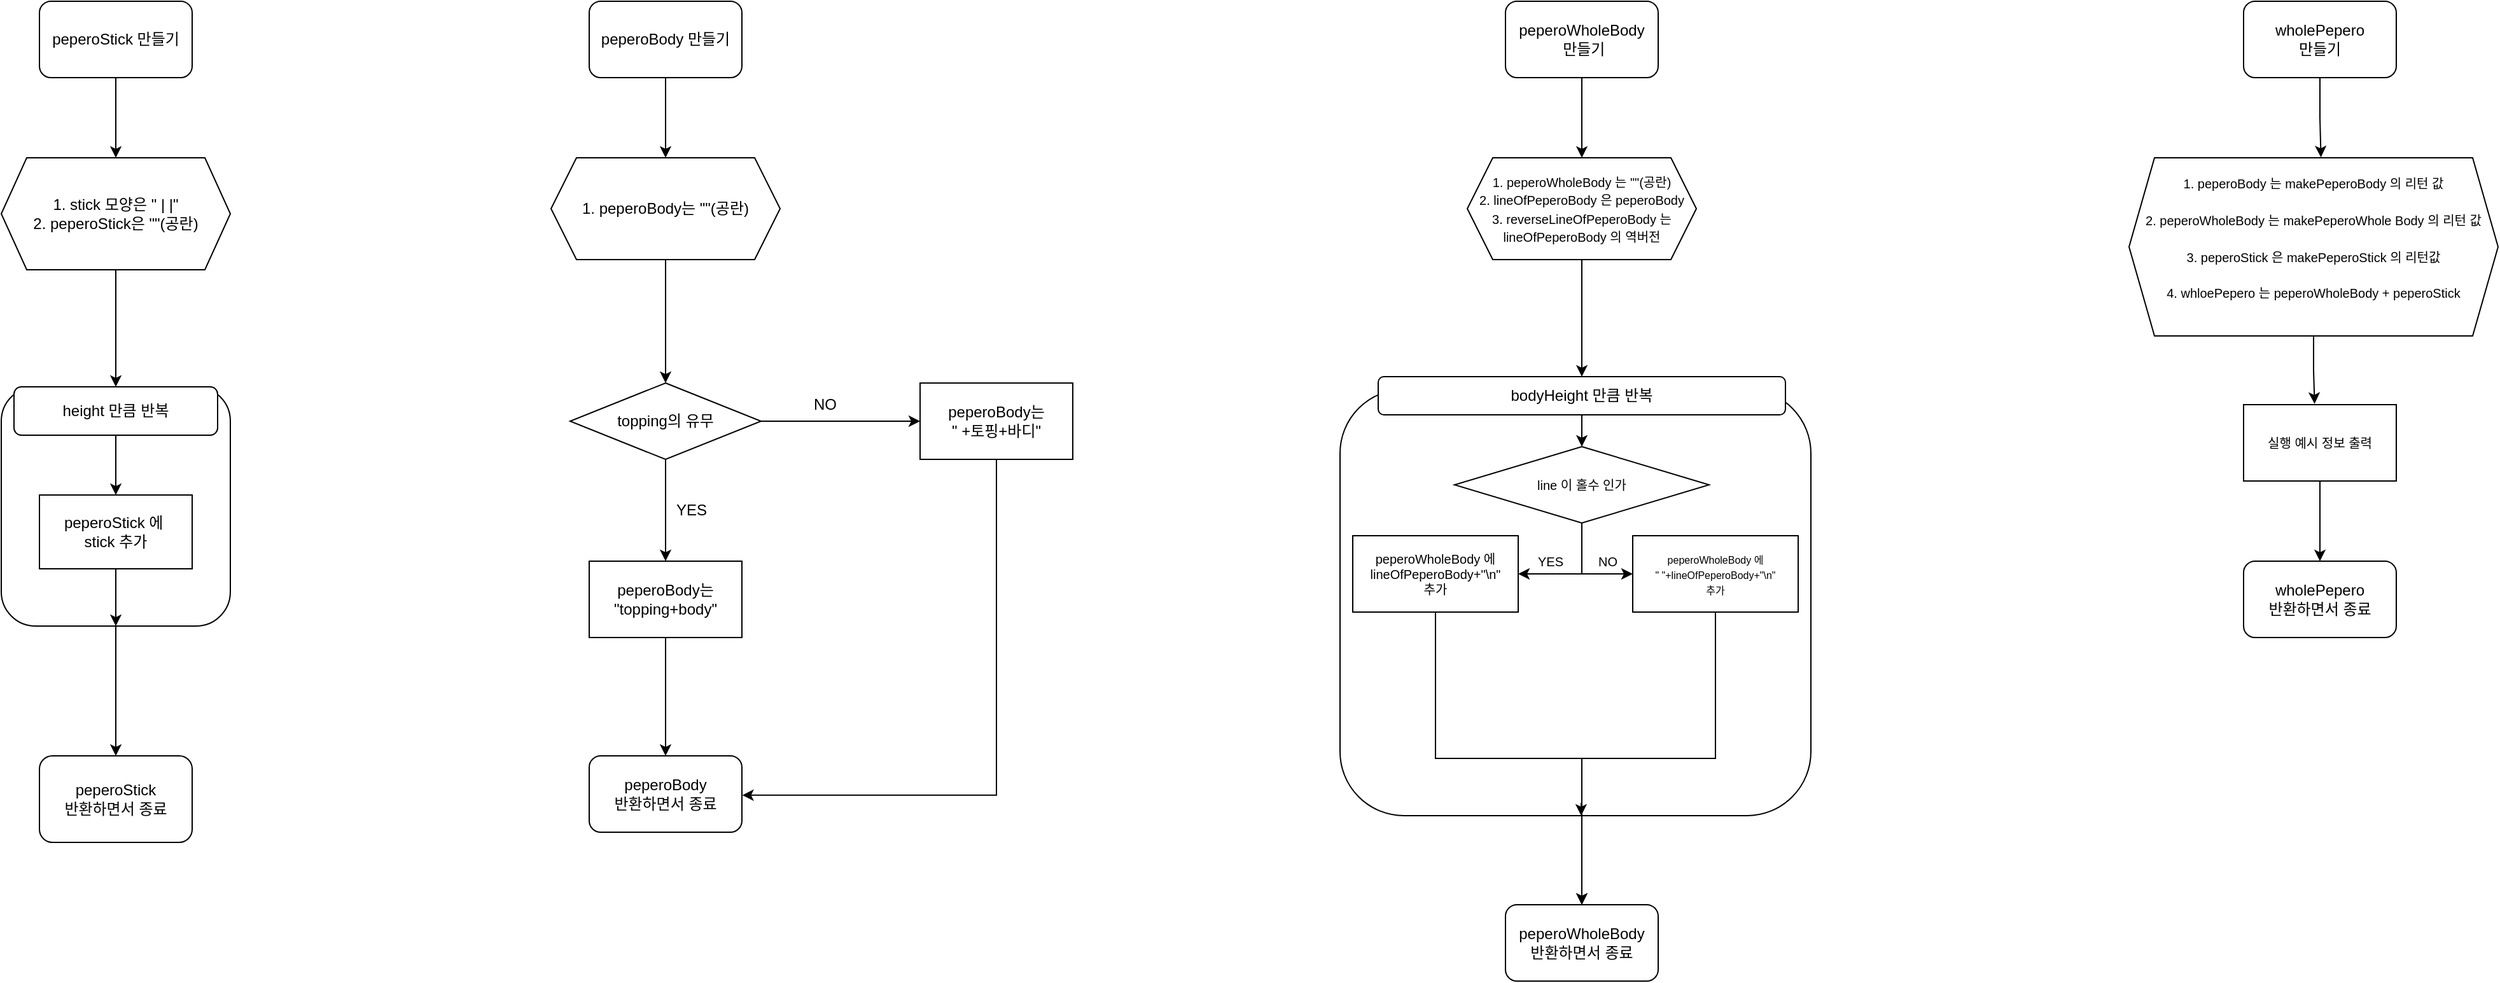 <mxfile version="17.4.3" type="device"><diagram id="SMcwmhi14m_V6YM6Rmtc" name="Page-1"><mxGraphModel dx="2965" dy="1878" grid="1" gridSize="10" guides="1" tooltips="1" connect="1" arrows="1" fold="1" page="1" pageScale="1" pageWidth="2336" pageHeight="1654" math="0" shadow="0"><root><mxCell id="0"/><mxCell id="1" parent="0"/><mxCell id="WU7419WbCVbVdiPXtp19-17" style="edgeStyle=orthogonalEdgeStyle;rounded=0;orthogonalLoop=1;jettySize=auto;html=1;entryX=0.5;entryY=0;entryDx=0;entryDy=0;" edge="1" parent="1" source="WU7419WbCVbVdiPXtp19-1" target="WU7419WbCVbVdiPXtp19-5"><mxGeometry relative="1" as="geometry"/></mxCell><mxCell id="WU7419WbCVbVdiPXtp19-1" value="peperoStick 만들기" style="rounded=1;whiteSpace=wrap;html=1;" vertex="1" parent="1"><mxGeometry x="188" y="550" width="120" height="60" as="geometry"/></mxCell><mxCell id="WU7419WbCVbVdiPXtp19-28" style="edgeStyle=orthogonalEdgeStyle;rounded=0;orthogonalLoop=1;jettySize=auto;html=1;entryX=0.5;entryY=0;entryDx=0;entryDy=0;" edge="1" parent="1" source="WU7419WbCVbVdiPXtp19-2" target="WU7419WbCVbVdiPXtp19-20"><mxGeometry relative="1" as="geometry"/></mxCell><mxCell id="WU7419WbCVbVdiPXtp19-2" value="peperoBody 만들기" style="rounded=1;whiteSpace=wrap;html=1;" vertex="1" parent="1"><mxGeometry x="620" y="550" width="120" height="60" as="geometry"/></mxCell><mxCell id="WU7419WbCVbVdiPXtp19-55" style="edgeStyle=orthogonalEdgeStyle;rounded=0;orthogonalLoop=1;jettySize=auto;html=1;entryX=0.5;entryY=0;entryDx=0;entryDy=0;fontSize=8;" edge="1" parent="1" source="WU7419WbCVbVdiPXtp19-3" target="WU7419WbCVbVdiPXtp19-33"><mxGeometry relative="1" as="geometry"/></mxCell><mxCell id="WU7419WbCVbVdiPXtp19-3" value="peperoWholeBody&lt;br&gt;&amp;nbsp;만들기" style="rounded=1;whiteSpace=wrap;html=1;" vertex="1" parent="1"><mxGeometry x="1340" y="550" width="120" height="60" as="geometry"/></mxCell><mxCell id="WU7419WbCVbVdiPXtp19-18" style="edgeStyle=orthogonalEdgeStyle;rounded=0;orthogonalLoop=1;jettySize=auto;html=1;entryX=0.5;entryY=0;entryDx=0;entryDy=0;" edge="1" parent="1" source="WU7419WbCVbVdiPXtp19-5" target="WU7419WbCVbVdiPXtp19-7"><mxGeometry relative="1" as="geometry"/></mxCell><mxCell id="WU7419WbCVbVdiPXtp19-5" value="1. stick 모양은 &quot; | |&quot;&lt;br&gt;2. peperoStick은 &quot;&quot;(공란)" style="shape=hexagon;perimeter=hexagonPerimeter2;whiteSpace=wrap;html=1;fixedSize=1;" vertex="1" parent="1"><mxGeometry x="158" y="673" width="180" height="88" as="geometry"/></mxCell><mxCell id="WU7419WbCVbVdiPXtp19-69" style="edgeStyle=orthogonalEdgeStyle;rounded=0;orthogonalLoop=1;jettySize=auto;html=1;entryX=0.5;entryY=0;entryDx=0;entryDy=0;fontSize=10;" edge="1" parent="1" source="WU7419WbCVbVdiPXtp19-6" target="WU7419WbCVbVdiPXtp19-11"><mxGeometry relative="1" as="geometry"/></mxCell><mxCell id="WU7419WbCVbVdiPXtp19-6" value="" style="rounded=1;whiteSpace=wrap;html=1;" vertex="1" parent="1"><mxGeometry x="158" y="853" width="180" height="188" as="geometry"/></mxCell><mxCell id="WU7419WbCVbVdiPXtp19-65" style="edgeStyle=orthogonalEdgeStyle;rounded=0;orthogonalLoop=1;jettySize=auto;html=1;entryX=0.5;entryY=0;entryDx=0;entryDy=0;fontSize=10;" edge="1" parent="1" source="WU7419WbCVbVdiPXtp19-7" target="WU7419WbCVbVdiPXtp19-8"><mxGeometry relative="1" as="geometry"/></mxCell><mxCell id="WU7419WbCVbVdiPXtp19-7" value="height 만큼 반복" style="rounded=1;whiteSpace=wrap;html=1;" vertex="1" parent="1"><mxGeometry x="168" y="853" width="160" height="38" as="geometry"/></mxCell><mxCell id="WU7419WbCVbVdiPXtp19-68" style="edgeStyle=orthogonalEdgeStyle;rounded=0;orthogonalLoop=1;jettySize=auto;html=1;entryX=0.5;entryY=1;entryDx=0;entryDy=0;fontSize=10;" edge="1" parent="1" source="WU7419WbCVbVdiPXtp19-8" target="WU7419WbCVbVdiPXtp19-6"><mxGeometry relative="1" as="geometry"><Array as="points"><mxPoint x="248" y="1040"/><mxPoint x="248" y="1040"/></Array></mxGeometry></mxCell><mxCell id="WU7419WbCVbVdiPXtp19-8" value="peperoStick 에&amp;nbsp;&lt;br&gt;stick 추가" style="rounded=0;whiteSpace=wrap;html=1;" vertex="1" parent="1"><mxGeometry x="188" y="938" width="120" height="58" as="geometry"/></mxCell><mxCell id="WU7419WbCVbVdiPXtp19-11" value="peperoStick&lt;br&gt;반환하면서 종료" style="rounded=1;whiteSpace=wrap;html=1;" vertex="1" parent="1"><mxGeometry x="188" y="1143" width="120" height="68" as="geometry"/></mxCell><mxCell id="WU7419WbCVbVdiPXtp19-29" style="edgeStyle=orthogonalEdgeStyle;rounded=0;orthogonalLoop=1;jettySize=auto;html=1;entryX=0.5;entryY=0;entryDx=0;entryDy=0;" edge="1" parent="1" target="WU7419WbCVbVdiPXtp19-21"><mxGeometry relative="1" as="geometry"><mxPoint x="680" y="853" as="sourcePoint"/></mxGeometry></mxCell><mxCell id="WU7419WbCVbVdiPXtp19-70" style="edgeStyle=orthogonalEdgeStyle;rounded=0;orthogonalLoop=1;jettySize=auto;html=1;entryX=0.5;entryY=0;entryDx=0;entryDy=0;fontSize=10;" edge="1" parent="1" source="WU7419WbCVbVdiPXtp19-20" target="WU7419WbCVbVdiPXtp19-21"><mxGeometry relative="1" as="geometry"/></mxCell><mxCell id="WU7419WbCVbVdiPXtp19-20" value="1. peperoBody는 &quot;&quot;(공란)" style="shape=hexagon;perimeter=hexagonPerimeter2;whiteSpace=wrap;html=1;fixedSize=1;" vertex="1" parent="1"><mxGeometry x="590" y="673" width="180" height="80" as="geometry"/></mxCell><mxCell id="WU7419WbCVbVdiPXtp19-24" style="edgeStyle=orthogonalEdgeStyle;rounded=0;orthogonalLoop=1;jettySize=auto;html=1;" edge="1" parent="1" source="WU7419WbCVbVdiPXtp19-21" target="WU7419WbCVbVdiPXtp19-23"><mxGeometry relative="1" as="geometry"/></mxCell><mxCell id="WU7419WbCVbVdiPXtp19-25" style="edgeStyle=orthogonalEdgeStyle;rounded=0;orthogonalLoop=1;jettySize=auto;html=1;entryX=0.5;entryY=0;entryDx=0;entryDy=0;" edge="1" parent="1" source="WU7419WbCVbVdiPXtp19-21" target="WU7419WbCVbVdiPXtp19-22"><mxGeometry relative="1" as="geometry"/></mxCell><mxCell id="WU7419WbCVbVdiPXtp19-21" value="topping의 유무" style="rhombus;whiteSpace=wrap;html=1;" vertex="1" parent="1"><mxGeometry x="605" y="850" width="150" height="60" as="geometry"/></mxCell><mxCell id="WU7419WbCVbVdiPXtp19-31" style="edgeStyle=orthogonalEdgeStyle;rounded=0;orthogonalLoop=1;jettySize=auto;html=1;exitX=0.5;exitY=1;exitDx=0;exitDy=0;entryX=0.5;entryY=0;entryDx=0;entryDy=0;" edge="1" parent="1" source="WU7419WbCVbVdiPXtp19-22" target="WU7419WbCVbVdiPXtp19-30"><mxGeometry relative="1" as="geometry"/></mxCell><mxCell id="WU7419WbCVbVdiPXtp19-22" value="peperoBody는&lt;br&gt;&quot;topping+body&quot;" style="rounded=0;whiteSpace=wrap;html=1;" vertex="1" parent="1"><mxGeometry x="620" y="990" width="120" height="60" as="geometry"/></mxCell><mxCell id="WU7419WbCVbVdiPXtp19-32" style="edgeStyle=orthogonalEdgeStyle;rounded=0;orthogonalLoop=1;jettySize=auto;html=1;exitX=0.5;exitY=1;exitDx=0;exitDy=0;entryX=1.002;entryY=0.515;entryDx=0;entryDy=0;entryPerimeter=0;" edge="1" parent="1" source="WU7419WbCVbVdiPXtp19-23" target="WU7419WbCVbVdiPXtp19-30"><mxGeometry relative="1" as="geometry"><Array as="points"><mxPoint x="940" y="1174"/></Array></mxGeometry></mxCell><mxCell id="WU7419WbCVbVdiPXtp19-23" value="peperoBody는&lt;br&gt;&quot; +토핑+바디&quot;" style="rounded=0;whiteSpace=wrap;html=1;" vertex="1" parent="1"><mxGeometry x="880" y="850" width="120" height="60" as="geometry"/></mxCell><mxCell id="WU7419WbCVbVdiPXtp19-26" value="NO" style="text;html=1;align=center;verticalAlign=middle;resizable=0;points=[];autosize=1;strokeColor=none;fillColor=none;" vertex="1" parent="1"><mxGeometry x="790" y="857" width="30" height="20" as="geometry"/></mxCell><mxCell id="WU7419WbCVbVdiPXtp19-27" value="YES" style="text;html=1;align=center;verticalAlign=middle;resizable=0;points=[];autosize=1;strokeColor=none;fillColor=none;" vertex="1" parent="1"><mxGeometry x="680" y="940" width="40" height="20" as="geometry"/></mxCell><mxCell id="WU7419WbCVbVdiPXtp19-30" value="peperoBody&lt;br&gt;반환하면서 종료" style="rounded=1;whiteSpace=wrap;html=1;" vertex="1" parent="1"><mxGeometry x="620" y="1143" width="120" height="60" as="geometry"/></mxCell><mxCell id="WU7419WbCVbVdiPXtp19-71" style="edgeStyle=orthogonalEdgeStyle;rounded=0;orthogonalLoop=1;jettySize=auto;html=1;entryX=0.5;entryY=0;entryDx=0;entryDy=0;fontSize=10;" edge="1" parent="1" source="WU7419WbCVbVdiPXtp19-33" target="WU7419WbCVbVdiPXtp19-37"><mxGeometry relative="1" as="geometry"/></mxCell><mxCell id="WU7419WbCVbVdiPXtp19-33" value="&lt;font&gt;&lt;font style=&quot;font-size: 10px&quot;&gt;1. peperoWholeBody 는 &quot;&quot;(공란)&lt;br&gt;2. lineOfPeperoBody 은 peperoBody&lt;br&gt;3. reverseLineOfPeperoBody 는&lt;br&gt;lineOfPeperoBody 의 역버전&lt;/font&gt;&lt;br&gt;&lt;/font&gt;" style="shape=hexagon;perimeter=hexagonPerimeter2;whiteSpace=wrap;html=1;fixedSize=1;" vertex="1" parent="1"><mxGeometry x="1310" y="673" width="180" height="80" as="geometry"/></mxCell><mxCell id="WU7419WbCVbVdiPXtp19-36" value="" style="rounded=1;whiteSpace=wrap;html=1;" vertex="1" parent="1"><mxGeometry x="1210" y="855" width="370" height="335" as="geometry"/></mxCell><mxCell id="WU7419WbCVbVdiPXtp19-72" style="edgeStyle=orthogonalEdgeStyle;rounded=0;orthogonalLoop=1;jettySize=auto;html=1;entryX=0.5;entryY=0;entryDx=0;entryDy=0;fontSize=10;" edge="1" parent="1" source="WU7419WbCVbVdiPXtp19-37" target="WU7419WbCVbVdiPXtp19-38"><mxGeometry relative="1" as="geometry"/></mxCell><mxCell id="WU7419WbCVbVdiPXtp19-37" value="bodyHeight 만큼 반복" style="rounded=1;whiteSpace=wrap;html=1;" vertex="1" parent="1"><mxGeometry x="1240" y="845" width="320" height="30" as="geometry"/></mxCell><mxCell id="WU7419WbCVbVdiPXtp19-45" style="edgeStyle=orthogonalEdgeStyle;rounded=0;orthogonalLoop=1;jettySize=auto;html=1;entryX=0;entryY=0.5;entryDx=0;entryDy=0;fontSize=10;" edge="1" parent="1" source="WU7419WbCVbVdiPXtp19-38" target="WU7419WbCVbVdiPXtp19-40"><mxGeometry relative="1" as="geometry"/></mxCell><mxCell id="WU7419WbCVbVdiPXtp19-46" style="edgeStyle=orthogonalEdgeStyle;rounded=0;orthogonalLoop=1;jettySize=auto;html=1;entryX=1;entryY=0.5;entryDx=0;entryDy=0;fontSize=10;" edge="1" parent="1" source="WU7419WbCVbVdiPXtp19-38" target="WU7419WbCVbVdiPXtp19-39"><mxGeometry relative="1" as="geometry"/></mxCell><mxCell id="WU7419WbCVbVdiPXtp19-38" value="&lt;font style=&quot;font-size: 10px&quot;&gt;line 이 홀수 인가&lt;/font&gt;" style="rhombus;whiteSpace=wrap;html=1;" vertex="1" parent="1"><mxGeometry x="1300" y="900" width="200" height="60" as="geometry"/></mxCell><mxCell id="WU7419WbCVbVdiPXtp19-52" style="edgeStyle=orthogonalEdgeStyle;rounded=0;orthogonalLoop=1;jettySize=auto;html=1;exitX=0.5;exitY=1;exitDx=0;exitDy=0;fontSize=8;" edge="1" parent="1" source="WU7419WbCVbVdiPXtp19-39" target="WU7419WbCVbVdiPXtp19-49"><mxGeometry relative="1" as="geometry"/></mxCell><mxCell id="WU7419WbCVbVdiPXtp19-39" value="peperoWholeBody 에&lt;br&gt;lineOfPeperoBody+&quot;\n&quot;&lt;br&gt;추가" style="rounded=0;whiteSpace=wrap;html=1;fontSize=10;" vertex="1" parent="1"><mxGeometry x="1220" y="970" width="130" height="60" as="geometry"/></mxCell><mxCell id="WU7419WbCVbVdiPXtp19-53" style="edgeStyle=orthogonalEdgeStyle;rounded=0;orthogonalLoop=1;jettySize=auto;html=1;entryX=0.5;entryY=0;entryDx=0;entryDy=0;fontSize=8;" edge="1" parent="1" source="WU7419WbCVbVdiPXtp19-40" target="WU7419WbCVbVdiPXtp19-49"><mxGeometry relative="1" as="geometry"/></mxCell><mxCell id="WU7419WbCVbVdiPXtp19-40" value="&lt;font style=&quot;font-size: 8px&quot;&gt;peperoWholeBody 에&lt;br&gt;&quot; &quot;+lineOfPeperoBody+&quot;\n&quot;&lt;br&gt;추가&lt;/font&gt;" style="rounded=0;whiteSpace=wrap;html=1;fontSize=10;" vertex="1" parent="1"><mxGeometry x="1440" y="970" width="130" height="60" as="geometry"/></mxCell><mxCell id="WU7419WbCVbVdiPXtp19-47" value="YES" style="text;html=1;align=center;verticalAlign=middle;resizable=0;points=[];autosize=1;strokeColor=none;fillColor=none;fontSize=10;" vertex="1" parent="1"><mxGeometry x="1355" y="980" width="40" height="20" as="geometry"/></mxCell><mxCell id="WU7419WbCVbVdiPXtp19-48" value="NO" style="text;html=1;align=center;verticalAlign=middle;resizable=0;points=[];autosize=1;strokeColor=none;fillColor=none;fontSize=10;" vertex="1" parent="1"><mxGeometry x="1405" y="980" width="30" height="20" as="geometry"/></mxCell><mxCell id="WU7419WbCVbVdiPXtp19-49" value="peperoWholeBody&lt;br&gt;반환하면서 종료" style="rounded=1;whiteSpace=wrap;html=1;" vertex="1" parent="1"><mxGeometry x="1340" y="1260" width="120" height="60" as="geometry"/></mxCell><mxCell id="WU7419WbCVbVdiPXtp19-54" value="" style="endArrow=classic;html=1;rounded=0;fontSize=8;" edge="1" parent="1"><mxGeometry width="50" height="50" relative="1" as="geometry"><mxPoint x="1399.47" y="1180" as="sourcePoint"/><mxPoint x="1399.47" y="1190" as="targetPoint"/><Array as="points"><mxPoint x="1399.47" y="1190"/></Array></mxGeometry></mxCell><mxCell id="WU7419WbCVbVdiPXtp19-73" style="edgeStyle=orthogonalEdgeStyle;rounded=0;orthogonalLoop=1;jettySize=auto;html=1;entryX=0.52;entryY=-0.003;entryDx=0;entryDy=0;entryPerimeter=0;fontSize=10;" edge="1" parent="1" source="WU7419WbCVbVdiPXtp19-57" target="WU7419WbCVbVdiPXtp19-58"><mxGeometry relative="1" as="geometry"/></mxCell><mxCell id="WU7419WbCVbVdiPXtp19-57" value="wholePepero&lt;br&gt;만들기&lt;br&gt;" style="rounded=1;whiteSpace=wrap;html=1;" vertex="1" parent="1"><mxGeometry x="1920" y="550" width="120" height="60" as="geometry"/></mxCell><mxCell id="WU7419WbCVbVdiPXtp19-62" style="edgeStyle=orthogonalEdgeStyle;rounded=0;orthogonalLoop=1;jettySize=auto;html=1;entryX=0.465;entryY=-0.011;entryDx=0;entryDy=0;entryPerimeter=0;fontSize=10;" edge="1" parent="1" source="WU7419WbCVbVdiPXtp19-58" target="WU7419WbCVbVdiPXtp19-59"><mxGeometry relative="1" as="geometry"/></mxCell><mxCell id="WU7419WbCVbVdiPXtp19-58" value="&lt;font&gt;&lt;font style=&quot;font-size: 10px&quot;&gt;1. peperoBody 는 makePeperoBody 의 리턴 값&lt;br&gt;&lt;br&gt;2. peperoWholeBody 는 makePeperoWhole Body 의 리턴 값&lt;br&gt;&lt;br&gt;3. peperoStick 은 makePeperoStick 의 리턴값&lt;br&gt;&lt;br&gt;4. whloePepero 는 peperoWholeBody + peperoStick&lt;br&gt;&lt;/font&gt;&lt;br&gt;&lt;/font&gt;" style="shape=hexagon;perimeter=hexagonPerimeter2;whiteSpace=wrap;html=1;fixedSize=1;" vertex="1" parent="1"><mxGeometry x="1830" y="673" width="290" height="140" as="geometry"/></mxCell><mxCell id="WU7419WbCVbVdiPXtp19-74" style="edgeStyle=orthogonalEdgeStyle;rounded=0;orthogonalLoop=1;jettySize=auto;html=1;entryX=0.5;entryY=0;entryDx=0;entryDy=0;fontSize=10;" edge="1" parent="1" source="WU7419WbCVbVdiPXtp19-59" target="WU7419WbCVbVdiPXtp19-60"><mxGeometry relative="1" as="geometry"/></mxCell><mxCell id="WU7419WbCVbVdiPXtp19-59" value="실행 예시 정보 출력" style="rounded=0;whiteSpace=wrap;html=1;fontSize=10;" vertex="1" parent="1"><mxGeometry x="1920" y="867" width="120" height="60" as="geometry"/></mxCell><mxCell id="WU7419WbCVbVdiPXtp19-60" value="wholePepero&lt;br&gt;반환하면서 종료" style="rounded=1;whiteSpace=wrap;html=1;" vertex="1" parent="1"><mxGeometry x="1920" y="990" width="120" height="60" as="geometry"/></mxCell></root></mxGraphModel></diagram></mxfile>